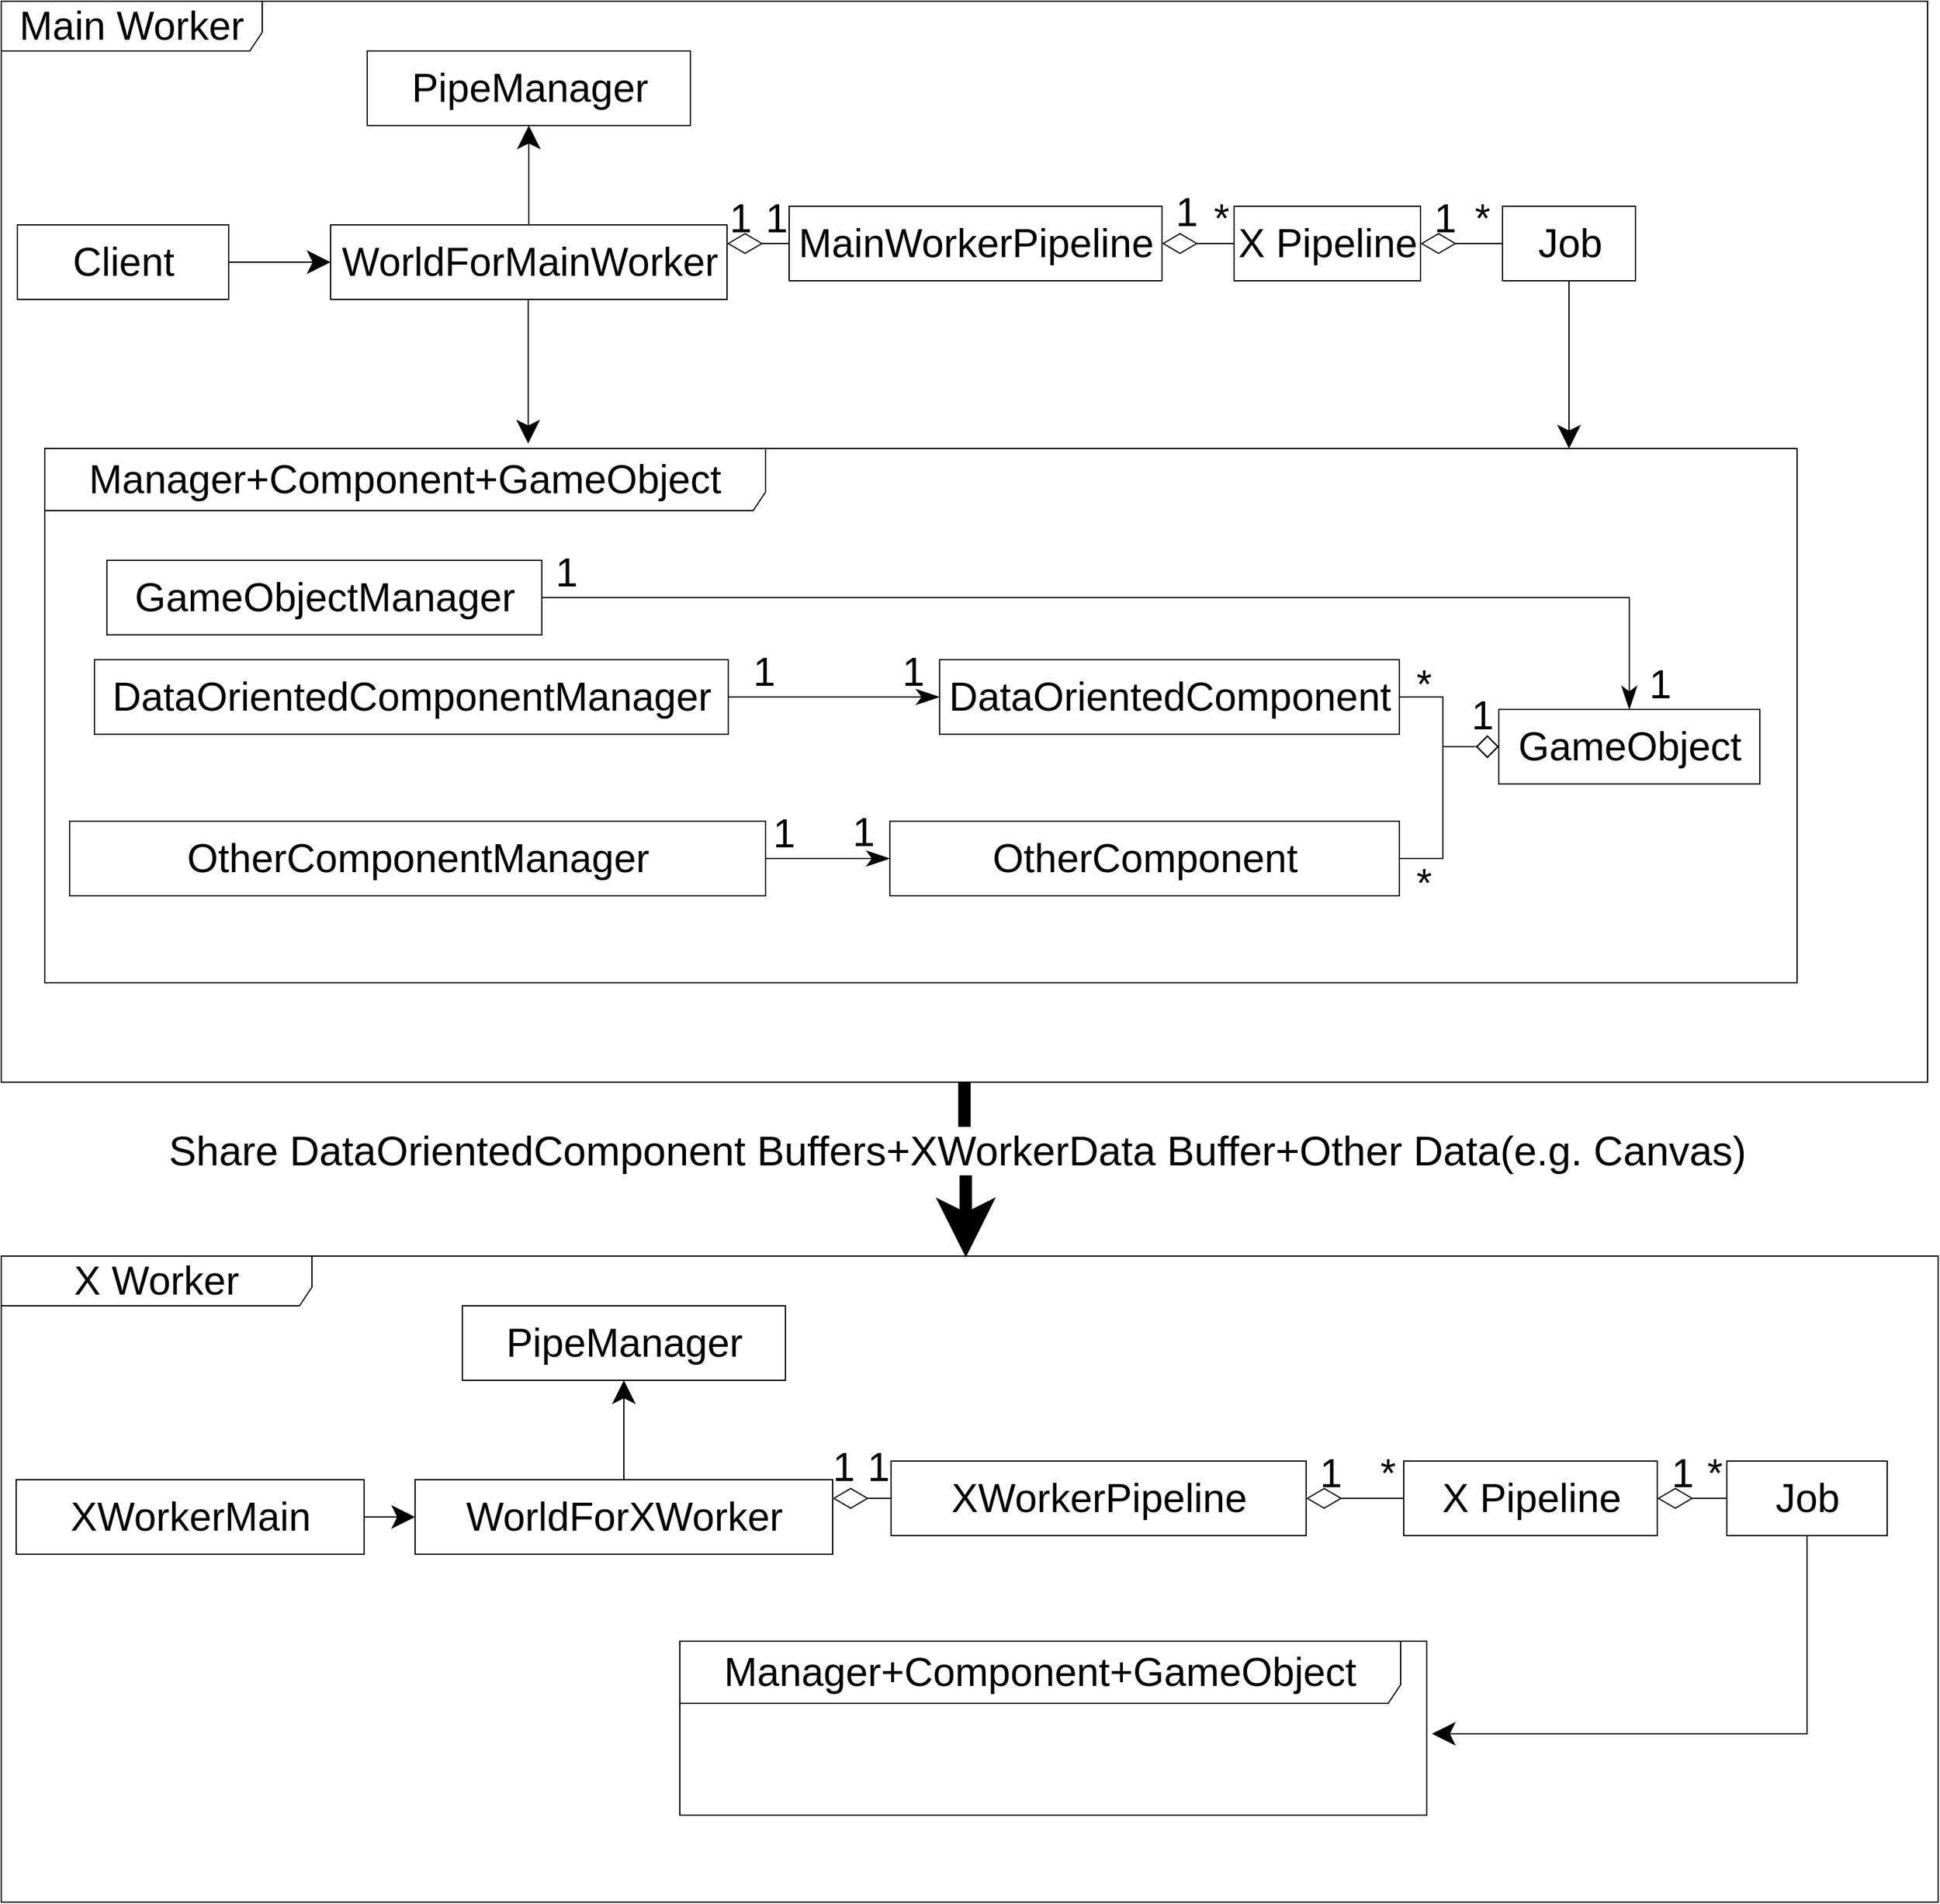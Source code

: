 <mxfile version="14.6.13" type="device"><diagram id="nAdpOtSs0KrQQDNCDKNN" name="第 1 页"><mxGraphModel dx="3592" dy="2130" grid="1" gridSize="10" guides="1" tooltips="1" connect="1" arrows="1" fold="1" page="1" pageScale="1" pageWidth="827" pageHeight="1169" math="0" shadow="0"><root><mxCell id="0"/><mxCell id="1" parent="0"/><mxCell id="TCRZuJQNpXyztrUDCK3c-104" style="edgeStyle=orthogonalEdgeStyle;rounded=0;orthogonalLoop=1;jettySize=auto;html=1;entryX=0.498;entryY=0.002;entryDx=0;entryDy=0;entryPerimeter=0;startSize=16;endSize=16;strokeWidth=10;" parent="1" source="TCRZuJQNpXyztrUDCK3c-1" target="TCRZuJQNpXyztrUDCK3c-21" edge="1"><mxGeometry relative="1" as="geometry"/></mxCell><mxCell id="TCRZuJQNpXyztrUDCK3c-105" value="&lt;font style=&quot;font-size: 33px&quot;&gt;Share DataOrientedComponent Buffers+XWorkerData Buffer+Other Data(e.g. Canvas)&lt;/font&gt;" style="edgeLabel;html=1;align=center;verticalAlign=middle;resizable=0;points=[];" parent="TCRZuJQNpXyztrUDCK3c-104" vertex="1" connectable="0"><mxGeometry x="-0.168" y="-7" relative="1" as="geometry"><mxPoint x="1" y="-4" as="offset"/></mxGeometry></mxCell><mxCell id="TCRZuJQNpXyztrUDCK3c-1" value="Main Worker" style="shape=umlFrame;whiteSpace=wrap;html=1;width=210;height=40;fontSize=32;" parent="1" vertex="1"><mxGeometry x="-195" y="210" width="1550" height="870" as="geometry"/></mxCell><mxCell id="TCRZuJQNpXyztrUDCK3c-3" value="" style="edgeStyle=orthogonalEdgeStyle;rounded=0;orthogonalLoop=1;jettySize=auto;html=1;endSize=16;startSize=16;" parent="1" source="TCRZuJQNpXyztrUDCK3c-4" target="TCRZuJQNpXyztrUDCK3c-9" edge="1"><mxGeometry relative="1" as="geometry"/></mxCell><mxCell id="TCRZuJQNpXyztrUDCK3c-4" value="Client" style="html=1;fontSize=32;" parent="1" vertex="1"><mxGeometry x="-182" y="390.0" width="170" height="60" as="geometry"/></mxCell><mxCell id="TCRZuJQNpXyztrUDCK3c-5" value="" style="edgeStyle=orthogonalEdgeStyle;rounded=0;orthogonalLoop=1;jettySize=auto;html=1;endSize=16;startSize=16;" parent="1" source="TCRZuJQNpXyztrUDCK3c-9" target="TCRZuJQNpXyztrUDCK3c-10" edge="1"><mxGeometry relative="1" as="geometry"/></mxCell><mxCell id="TCRZuJQNpXyztrUDCK3c-6" value="" style="edgeStyle=orthogonalEdgeStyle;rounded=0;orthogonalLoop=1;jettySize=auto;html=1;endSize=26;startSize=26;startArrow=diamondThin;startFill=0;endArrow=none;endFill=0;exitX=1;exitY=0.25;exitDx=0;exitDy=0;" parent="1" source="TCRZuJQNpXyztrUDCK3c-9" target="TCRZuJQNpXyztrUDCK3c-12" edge="1"><mxGeometry relative="1" as="geometry"/></mxCell><mxCell id="TCRZuJQNpXyztrUDCK3c-102" style="edgeStyle=orthogonalEdgeStyle;rounded=0;orthogonalLoop=1;jettySize=auto;html=1;endSize=16;startSize=16;" parent="1" source="TCRZuJQNpXyztrUDCK3c-9" edge="1"><mxGeometry relative="1" as="geometry"><mxPoint x="229" y="566" as="targetPoint"/></mxGeometry></mxCell><mxCell id="TCRZuJQNpXyztrUDCK3c-9" value="WorldForMainWorker" style="html=1;fontSize=32;" parent="1" vertex="1"><mxGeometry x="70" y="390" width="319" height="60" as="geometry"/></mxCell><mxCell id="TCRZuJQNpXyztrUDCK3c-10" value="PipeManager" style="html=1;fontSize=32;" parent="1" vertex="1"><mxGeometry x="99.5" y="250" width="260" height="60" as="geometry"/></mxCell><mxCell id="Ty6sEvQHznma4aM35DVC-3" style="edgeStyle=orthogonalEdgeStyle;rounded=0;orthogonalLoop=1;jettySize=auto;html=1;startSize=26;endSize=26;startArrow=diamondThin;startFill=0;endArrow=none;endFill=0;" parent="1" source="TCRZuJQNpXyztrUDCK3c-12" target="Ty6sEvQHznma4aM35DVC-1" edge="1"><mxGeometry relative="1" as="geometry"/></mxCell><mxCell id="TCRZuJQNpXyztrUDCK3c-12" value="MainWorkerPipeline" style="html=1;fontSize=32;" parent="1" vertex="1"><mxGeometry x="439" y="375" width="300" height="60" as="geometry"/></mxCell><mxCell id="TCRZuJQNpXyztrUDCK3c-21" value="X Worker" style="shape=umlFrame;whiteSpace=wrap;html=1;width=250;height=40;fontSize=32;" parent="1" vertex="1"><mxGeometry x="-195" y="1220" width="1558.5" height="520" as="geometry"/></mxCell><mxCell id="TCRZuJQNpXyztrUDCK3c-22" value="&lt;font style=&quot;font-size: 32px&quot;&gt;Manager+&lt;/font&gt;Component+GameObject" style="shape=umlFrame;whiteSpace=wrap;html=1;width=580;height=50;fontSize=32;" parent="1" vertex="1"><mxGeometry x="351" y="1530" width="601" height="140" as="geometry"/></mxCell><mxCell id="TCRZuJQNpXyztrUDCK3c-23" value="" style="edgeStyle=orthogonalEdgeStyle;rounded=0;orthogonalLoop=1;jettySize=auto;html=1;endSize=16;startSize=16;" parent="1" source="TCRZuJQNpXyztrUDCK3c-24" target="TCRZuJQNpXyztrUDCK3c-28" edge="1"><mxGeometry relative="1" as="geometry"/></mxCell><mxCell id="TCRZuJQNpXyztrUDCK3c-24" value="XWorkerMain" style="html=1;fontSize=32;" parent="1" vertex="1"><mxGeometry x="-183" y="1400" width="280" height="60" as="geometry"/></mxCell><mxCell id="TCRZuJQNpXyztrUDCK3c-25" value="" style="edgeStyle=orthogonalEdgeStyle;rounded=0;orthogonalLoop=1;jettySize=auto;html=1;endSize=16;startSize=16;" parent="1" source="TCRZuJQNpXyztrUDCK3c-28" target="TCRZuJQNpXyztrUDCK3c-29" edge="1"><mxGeometry relative="1" as="geometry"/></mxCell><mxCell id="TCRZuJQNpXyztrUDCK3c-26" value="" style="edgeStyle=orthogonalEdgeStyle;rounded=0;orthogonalLoop=1;jettySize=auto;html=1;endSize=26;startSize=26;startArrow=diamondThin;startFill=0;endArrow=none;endFill=0;exitX=1;exitY=0.25;exitDx=0;exitDy=0;" parent="1" source="TCRZuJQNpXyztrUDCK3c-28" target="TCRZuJQNpXyztrUDCK3c-31" edge="1"><mxGeometry relative="1" as="geometry"/></mxCell><mxCell id="TCRZuJQNpXyztrUDCK3c-28" value="WorldForXWorker" style="html=1;fontSize=32;" parent="1" vertex="1"><mxGeometry x="138" y="1400" width="336" height="60" as="geometry"/></mxCell><mxCell id="TCRZuJQNpXyztrUDCK3c-29" value="PipeManager" style="html=1;fontSize=32;" parent="1" vertex="1"><mxGeometry x="176" y="1260" width="260" height="60" as="geometry"/></mxCell><mxCell id="Ty6sEvQHznma4aM35DVC-7" style="edgeStyle=orthogonalEdgeStyle;rounded=0;orthogonalLoop=1;jettySize=auto;html=1;entryX=0;entryY=0.5;entryDx=0;entryDy=0;startArrow=diamondThin;startFill=0;endArrow=none;endFill=0;startSize=26;endSize=26;" parent="1" source="TCRZuJQNpXyztrUDCK3c-31" target="Ty6sEvQHznma4aM35DVC-5" edge="1"><mxGeometry relative="1" as="geometry"/></mxCell><mxCell id="TCRZuJQNpXyztrUDCK3c-31" value="XWorkerPipeline" style="html=1;fontSize=32;" parent="1" vertex="1"><mxGeometry x="521" y="1385" width="334" height="60" as="geometry"/></mxCell><mxCell id="TCRZuJQNpXyztrUDCK3c-106" style="edgeStyle=orthogonalEdgeStyle;rounded=0;orthogonalLoop=1;jettySize=auto;html=1;entryX=1.007;entryY=0.532;entryDx=0;entryDy=0;entryPerimeter=0;startSize=16;endSize=16;strokeWidth=1;exitX=0.5;exitY=1;exitDx=0;exitDy=0;" parent="1" source="Ty6sEvQHznma4aM35DVC-6" target="TCRZuJQNpXyztrUDCK3c-22" edge="1"><mxGeometry relative="1" as="geometry"><Array as="points"><mxPoint x="1258" y="1604"/></Array><mxPoint x="1085" y="1380" as="sourcePoint"/></mxGeometry></mxCell><mxCell id="TCRZuJQNpXyztrUDCK3c-89" value="&lt;font style=&quot;font-size: 32px&quot;&gt;Manager+&lt;/font&gt;Component+GameObject" style="shape=umlFrame;whiteSpace=wrap;html=1;width=580;height=50;fontSize=32;" parent="1" vertex="1"><mxGeometry x="-160" y="570" width="1410" height="430" as="geometry"/></mxCell><mxCell id="TCRZuJQNpXyztrUDCK3c-90" style="edgeStyle=orthogonalEdgeStyle;rounded=0;orthogonalLoop=1;jettySize=auto;html=1;entryX=0;entryY=0.5;entryDx=0;entryDy=0;startArrow=none;startFill=0;endArrow=classicThin;endFill=1;startSize=16;endSize=16;" parent="1" source="TCRZuJQNpXyztrUDCK3c-91" target="TCRZuJQNpXyztrUDCK3c-94" edge="1"><mxGeometry relative="1" as="geometry"/></mxCell><mxCell id="TCRZuJQNpXyztrUDCK3c-91" value="DataOrientedComponentManager" style="html=1;fontSize=32;" parent="1" vertex="1"><mxGeometry x="-120" y="740" width="510" height="60" as="geometry"/></mxCell><mxCell id="TCRZuJQNpXyztrUDCK3c-92" style="edgeStyle=orthogonalEdgeStyle;rounded=0;orthogonalLoop=1;jettySize=auto;html=1;entryX=0;entryY=0.5;entryDx=0;entryDy=0;startArrow=none;startFill=0;endArrow=classicThin;endFill=1;startSize=16;endSize=16;" parent="1" source="TCRZuJQNpXyztrUDCK3c-93" target="TCRZuJQNpXyztrUDCK3c-97" edge="1"><mxGeometry relative="1" as="geometry"/></mxCell><mxCell id="TCRZuJQNpXyztrUDCK3c-93" value="OtherComponentManager" style="html=1;fontSize=32;" parent="1" vertex="1"><mxGeometry x="-140" y="870" width="560" height="60" as="geometry"/></mxCell><mxCell id="TCRZuJQNpXyztrUDCK3c-94" value="DataOrientedComponent" style="html=1;fontSize=32;" parent="1" vertex="1"><mxGeometry x="560" y="740" width="370" height="60" as="geometry"/></mxCell><mxCell id="TCRZuJQNpXyztrUDCK3c-95" style="edgeStyle=orthogonalEdgeStyle;rounded=0;orthogonalLoop=1;jettySize=auto;html=1;entryX=0.5;entryY=0;entryDx=0;entryDy=0;startArrow=none;startFill=0;endArrow=classicThin;endFill=1;startSize=16;endSize=16;" parent="1" source="TCRZuJQNpXyztrUDCK3c-96" target="TCRZuJQNpXyztrUDCK3c-100" edge="1"><mxGeometry relative="1" as="geometry"/></mxCell><mxCell id="TCRZuJQNpXyztrUDCK3c-96" value="GameObjectManager" style="html=1;fontSize=32;" parent="1" vertex="1"><mxGeometry x="-110" y="660" width="350" height="60" as="geometry"/></mxCell><mxCell id="TCRZuJQNpXyztrUDCK3c-97" value="OtherComponent" style="html=1;fontSize=32;" parent="1" vertex="1"><mxGeometry x="520" y="870" width="410" height="60" as="geometry"/></mxCell><mxCell id="TCRZuJQNpXyztrUDCK3c-98" style="edgeStyle=orthogonalEdgeStyle;rounded=0;orthogonalLoop=1;jettySize=auto;html=1;entryX=1;entryY=0.5;entryDx=0;entryDy=0;startArrow=diamond;startFill=0;endArrow=none;endFill=0;startSize=16;endSize=16;" parent="1" source="TCRZuJQNpXyztrUDCK3c-100" target="TCRZuJQNpXyztrUDCK3c-94" edge="1"><mxGeometry relative="1" as="geometry"/></mxCell><mxCell id="TCRZuJQNpXyztrUDCK3c-99" style="edgeStyle=orthogonalEdgeStyle;rounded=0;orthogonalLoop=1;jettySize=auto;html=1;entryX=1;entryY=0.5;entryDx=0;entryDy=0;startArrow=diamond;startFill=0;endArrow=none;endFill=0;startSize=16;endSize=16;" parent="1" source="TCRZuJQNpXyztrUDCK3c-100" target="TCRZuJQNpXyztrUDCK3c-97" edge="1"><mxGeometry relative="1" as="geometry"/></mxCell><mxCell id="TCRZuJQNpXyztrUDCK3c-100" value="GameObject" style="html=1;fontSize=32;" parent="1" vertex="1"><mxGeometry x="1010" y="780" width="210" height="60" as="geometry"/></mxCell><mxCell id="TCRZuJQNpXyztrUDCK3c-103" style="edgeStyle=orthogonalEdgeStyle;rounded=0;orthogonalLoop=1;jettySize=auto;html=1;startSize=16;endSize=16;exitX=0.5;exitY=1;exitDx=0;exitDy=0;" parent="1" source="Ty6sEvQHznma4aM35DVC-2" edge="1"><mxGeometry relative="1" as="geometry"><Array as="points"><mxPoint x="1067" y="570"/></Array><mxPoint x="997" y="370" as="sourcePoint"/><mxPoint x="1067" y="570" as="targetPoint"/></mxGeometry></mxCell><mxCell id="TCRZuJQNpXyztrUDCK3c-109" value="&lt;font style=&quot;font-size: 32px&quot;&gt;1&lt;/font&gt;" style="text;html=1;strokeColor=none;fillColor=none;align=center;verticalAlign=middle;whiteSpace=wrap;rounded=0;" parent="1" vertex="1"><mxGeometry x="380.0" y="375" width="40" height="20" as="geometry"/></mxCell><mxCell id="TCRZuJQNpXyztrUDCK3c-110" value="&lt;font style=&quot;font-size: 32px&quot;&gt;1&lt;/font&gt;" style="text;html=1;strokeColor=none;fillColor=none;align=center;verticalAlign=middle;whiteSpace=wrap;rounded=0;" parent="1" vertex="1"><mxGeometry x="409.0" y="375" width="40" height="20" as="geometry"/></mxCell><mxCell id="TCRZuJQNpXyztrUDCK3c-113" value="&lt;font style=&quot;font-size: 32px&quot;&gt;1&lt;/font&gt;" style="text;html=1;strokeColor=none;fillColor=none;align=center;verticalAlign=middle;whiteSpace=wrap;rounded=0;" parent="1" vertex="1"><mxGeometry x="739.0" y="370" width="40" height="20" as="geometry"/></mxCell><mxCell id="TCRZuJQNpXyztrUDCK3c-116" value="&lt;font style=&quot;font-size: 32px&quot;&gt;*&lt;/font&gt;" style="text;html=1;strokeColor=none;fillColor=none;align=center;verticalAlign=middle;whiteSpace=wrap;rounded=0;" parent="1" vertex="1"><mxGeometry x="767.0" y="375" width="40" height="20" as="geometry"/></mxCell><mxCell id="TCRZuJQNpXyztrUDCK3c-117" value="&lt;font style=&quot;font-size: 32px&quot;&gt;1&lt;/font&gt;" style="text;html=1;strokeColor=none;fillColor=none;align=center;verticalAlign=middle;whiteSpace=wrap;rounded=0;" parent="1" vertex="1"><mxGeometry x="399.0" y="740" width="40" height="20" as="geometry"/></mxCell><mxCell id="TCRZuJQNpXyztrUDCK3c-118" value="&lt;font style=&quot;font-size: 32px&quot;&gt;1&lt;/font&gt;" style="text;html=1;strokeColor=none;fillColor=none;align=center;verticalAlign=middle;whiteSpace=wrap;rounded=0;" parent="1" vertex="1"><mxGeometry x="519.0" y="740" width="40" height="20" as="geometry"/></mxCell><mxCell id="TCRZuJQNpXyztrUDCK3c-119" value="&lt;font style=&quot;font-size: 32px&quot;&gt;1&lt;/font&gt;" style="text;html=1;strokeColor=none;fillColor=none;align=center;verticalAlign=middle;whiteSpace=wrap;rounded=0;" parent="1" vertex="1"><mxGeometry x="415.0" y="870" width="40" height="20" as="geometry"/></mxCell><mxCell id="TCRZuJQNpXyztrUDCK3c-120" value="&lt;font style=&quot;font-size: 32px&quot;&gt;1&lt;/font&gt;" style="text;html=1;strokeColor=none;fillColor=none;align=center;verticalAlign=middle;whiteSpace=wrap;rounded=0;" parent="1" vertex="1"><mxGeometry x="479.0" y="869" width="40" height="20" as="geometry"/></mxCell><mxCell id="TCRZuJQNpXyztrUDCK3c-121" value="&lt;font style=&quot;font-size: 32px&quot;&gt;1&lt;/font&gt;" style="text;html=1;strokeColor=none;fillColor=none;align=center;verticalAlign=middle;whiteSpace=wrap;rounded=0;" parent="1" vertex="1"><mxGeometry x="240.0" y="660" width="40" height="20" as="geometry"/></mxCell><mxCell id="TCRZuJQNpXyztrUDCK3c-122" value="&lt;font style=&quot;font-size: 32px&quot;&gt;1&lt;/font&gt;" style="text;html=1;strokeColor=none;fillColor=none;align=center;verticalAlign=middle;whiteSpace=wrap;rounded=0;" parent="1" vertex="1"><mxGeometry x="1120.0" y="750" width="40" height="20" as="geometry"/></mxCell><mxCell id="TCRZuJQNpXyztrUDCK3c-123" value="&lt;font style=&quot;font-size: 32px&quot;&gt;1&lt;/font&gt;" style="text;html=1;strokeColor=none;fillColor=none;align=center;verticalAlign=middle;whiteSpace=wrap;rounded=0;" parent="1" vertex="1"><mxGeometry x="977.0" y="775" width="40" height="20" as="geometry"/></mxCell><mxCell id="TCRZuJQNpXyztrUDCK3c-124" value="&lt;font style=&quot;font-size: 32px&quot;&gt;*&lt;/font&gt;" style="text;html=1;strokeColor=none;fillColor=none;align=center;verticalAlign=middle;whiteSpace=wrap;rounded=0;" parent="1" vertex="1"><mxGeometry x="930.0" y="750" width="40" height="20" as="geometry"/></mxCell><mxCell id="TCRZuJQNpXyztrUDCK3c-125" value="&lt;font style=&quot;font-size: 32px&quot;&gt;*&lt;/font&gt;" style="text;html=1;strokeColor=none;fillColor=none;align=center;verticalAlign=middle;whiteSpace=wrap;rounded=0;" parent="1" vertex="1"><mxGeometry x="930.0" y="910" width="40" height="20" as="geometry"/></mxCell><mxCell id="TCRZuJQNpXyztrUDCK3c-126" value="&lt;font style=&quot;font-size: 32px&quot;&gt;1&lt;/font&gt;" style="text;html=1;strokeColor=none;fillColor=none;align=center;verticalAlign=middle;whiteSpace=wrap;rounded=0;" parent="1" vertex="1"><mxGeometry x="463.0" y="1380" width="40" height="20" as="geometry"/></mxCell><mxCell id="TCRZuJQNpXyztrUDCK3c-128" value="&lt;font style=&quot;font-size: 32px&quot;&gt;1&lt;/font&gt;" style="text;html=1;strokeColor=none;fillColor=none;align=center;verticalAlign=middle;whiteSpace=wrap;rounded=0;" parent="1" vertex="1"><mxGeometry x="491.0" y="1380" width="40" height="20" as="geometry"/></mxCell><mxCell id="Ty6sEvQHznma4aM35DVC-4" style="edgeStyle=orthogonalEdgeStyle;rounded=0;orthogonalLoop=1;jettySize=auto;html=1;entryX=0;entryY=0.5;entryDx=0;entryDy=0;startArrow=diamondThin;startFill=0;endArrow=none;endFill=0;startSize=26;endSize=26;" parent="1" source="Ty6sEvQHznma4aM35DVC-1" target="Ty6sEvQHznma4aM35DVC-2" edge="1"><mxGeometry relative="1" as="geometry"/></mxCell><mxCell id="Ty6sEvQHznma4aM35DVC-1" value="X Pipeline" style="html=1;fontSize=32;" parent="1" vertex="1"><mxGeometry x="797" y="375" width="150" height="60" as="geometry"/></mxCell><mxCell id="Ty6sEvQHznma4aM35DVC-2" value="Job" style="html=1;fontSize=32;" parent="1" vertex="1"><mxGeometry x="1013" y="375" width="107" height="60" as="geometry"/></mxCell><mxCell id="Ty6sEvQHznma4aM35DVC-8" style="edgeStyle=orthogonalEdgeStyle;rounded=0;orthogonalLoop=1;jettySize=auto;html=1;startArrow=diamondThin;startFill=0;endArrow=none;endFill=0;startSize=26;endSize=26;" parent="1" source="Ty6sEvQHznma4aM35DVC-5" target="Ty6sEvQHznma4aM35DVC-6" edge="1"><mxGeometry relative="1" as="geometry"/></mxCell><mxCell id="Ty6sEvQHznma4aM35DVC-5" value="X Pipeline" style="html=1;fontSize=32;" parent="1" vertex="1"><mxGeometry x="933.5" y="1385" width="204" height="60" as="geometry"/></mxCell><mxCell id="Ty6sEvQHznma4aM35DVC-6" value="Job" style="html=1;fontSize=32;" parent="1" vertex="1"><mxGeometry x="1193.5" y="1385" width="129" height="60" as="geometry"/></mxCell><mxCell id="Ty6sEvQHznma4aM35DVC-9" value="&lt;font style=&quot;font-size: 32px&quot;&gt;1&lt;/font&gt;" style="text;html=1;strokeColor=none;fillColor=none;align=center;verticalAlign=middle;whiteSpace=wrap;rounded=0;" parent="1" vertex="1"><mxGeometry x="947.0" y="375" width="40" height="20" as="geometry"/></mxCell><mxCell id="Ty6sEvQHznma4aM35DVC-10" value="&lt;font style=&quot;font-size: 32px&quot;&gt;*&lt;/font&gt;" style="text;html=1;strokeColor=none;fillColor=none;align=center;verticalAlign=middle;whiteSpace=wrap;rounded=0;" parent="1" vertex="1"><mxGeometry x="977.0" y="375" width="40" height="20" as="geometry"/></mxCell><mxCell id="Ty6sEvQHznma4aM35DVC-11" value="&lt;font style=&quot;font-size: 32px&quot;&gt;1&lt;/font&gt;" style="text;html=1;strokeColor=none;fillColor=none;align=center;verticalAlign=middle;whiteSpace=wrap;rounded=0;" parent="1" vertex="1"><mxGeometry x="855.0" y="1385" width="40" height="20" as="geometry"/></mxCell><mxCell id="Ty6sEvQHznma4aM35DVC-12" value="&lt;font style=&quot;font-size: 32px&quot;&gt;*&lt;/font&gt;" style="text;html=1;strokeColor=none;fillColor=none;align=center;verticalAlign=middle;whiteSpace=wrap;rounded=0;" parent="1" vertex="1"><mxGeometry x="900.5" y="1385" width="40" height="20" as="geometry"/></mxCell><mxCell id="Ty6sEvQHznma4aM35DVC-13" value="&lt;font style=&quot;font-size: 32px&quot;&gt;1&lt;/font&gt;" style="text;html=1;strokeColor=none;fillColor=none;align=center;verticalAlign=middle;whiteSpace=wrap;rounded=0;" parent="1" vertex="1"><mxGeometry x="1137.5" y="1385" width="40" height="20" as="geometry"/></mxCell><mxCell id="Ty6sEvQHznma4aM35DVC-14" value="&lt;font style=&quot;font-size: 32px&quot;&gt;*&lt;/font&gt;" style="text;html=1;strokeColor=none;fillColor=none;align=center;verticalAlign=middle;whiteSpace=wrap;rounded=0;" parent="1" vertex="1"><mxGeometry x="1163.5" y="1385" width="40" height="20" as="geometry"/></mxCell></root></mxGraphModel></diagram></mxfile>